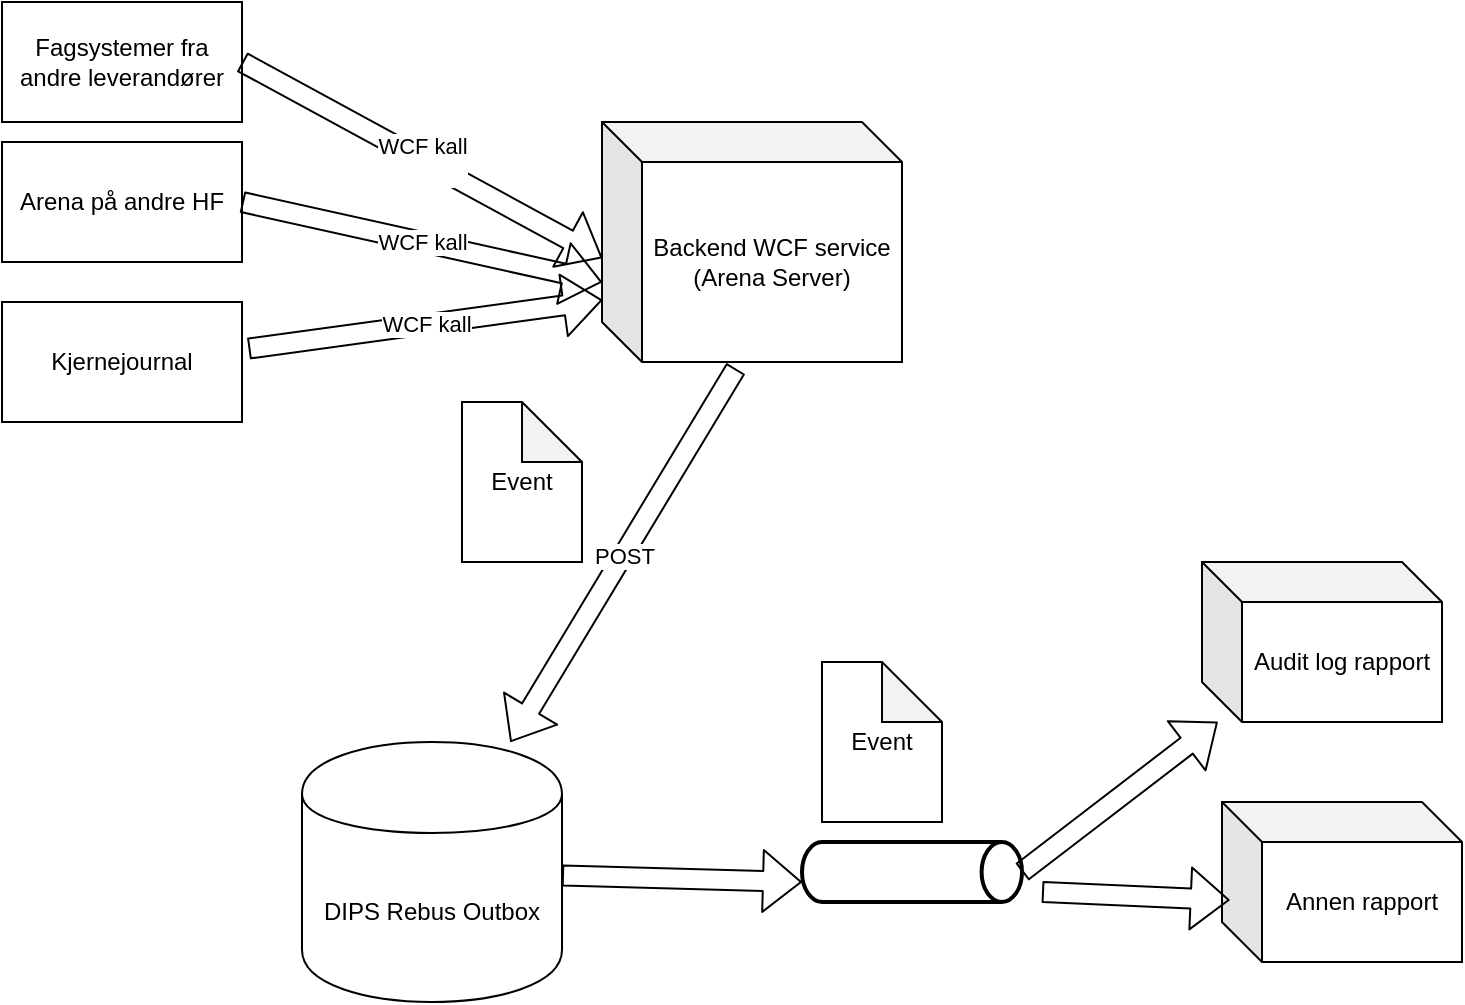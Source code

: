 <mxfile type="github" version="10.5.9"><diagram id="4iWcdcL3xoz4LUSBdURA" name="Page-1"><mxGraphModel grid="1" dx="1367" dy="792" gridSize="10" guides="1" tooltips="1" connect="1" arrows="1" fold="1" page="1" pageScale="1" pageWidth="827" pageHeight="1169" math="0" shadow="0"><root><mxCell id="0" /><mxCell id="1" parent="0" /><mxCell id="P2m4f_KI5gqb0KrRx3Tf-1" value="" parent="1" vertex="1" style="strokeWidth=2;html=1;shape=mxgraph.flowchart.direct_data;whiteSpace=wrap;"><mxGeometry as="geometry" height="30" width="110" y="450" x="470" /></mxCell><mxCell id="P2m4f_KI5gqb0KrRx3Tf-3" value="Backend WCF service (Arena Server)&lt;br&gt;" parent="1" vertex="1" style="shape=cube;whiteSpace=wrap;html=1;boundedLbl=1;backgroundOutline=1;darkOpacity=0.05;darkOpacity2=0.1;"><mxGeometry as="geometry" height="120" width="150" y="90" x="370" /></mxCell><mxCell id="P2m4f_KI5gqb0KrRx3Tf-5" value="DIPS Rebus Outbox" parent="1" vertex="1" style="shape=cylinder;whiteSpace=wrap;html=1;boundedLbl=1;backgroundOutline=1;"><mxGeometry as="geometry" height="130" width="130" y="400" x="220" /></mxCell><mxCell id="P2m4f_KI5gqb0KrRx3Tf-7" value="Event" parent="1" vertex="1" style="shape=note;whiteSpace=wrap;html=1;backgroundOutline=1;darkOpacity=0.05;"><mxGeometry as="geometry" height="80" width="60" y="360" x="480" /></mxCell><mxCell id="P2m4f_KI5gqb0KrRx3Tf-10" value="POST" parent="1" style="shape=flexArrow;endArrow=classic;html=1;exitX=0.446;exitY=1.027;exitDx=0;exitDy=0;exitPerimeter=0;" target="P2m4f_KI5gqb0KrRx3Tf-5" source="P2m4f_KI5gqb0KrRx3Tf-3" edge="1"><mxGeometry as="geometry" height="50" width="50" relative="1"><mxPoint as="sourcePoint" y="470" x="220" /><mxPoint as="targetPoint" y="420" x="270" /></mxGeometry></mxCell><mxCell id="P2m4f_KI5gqb0KrRx3Tf-11" value="Event" parent="1" vertex="1" style="shape=note;whiteSpace=wrap;html=1;backgroundOutline=1;darkOpacity=0.05;"><mxGeometry as="geometry" height="80" width="60" y="230" x="300" /></mxCell><mxCell id="P2m4f_KI5gqb0KrRx3Tf-12" value="" parent="1" style="shape=flexArrow;endArrow=classic;html=1;" source="P2m4f_KI5gqb0KrRx3Tf-5" edge="1"><mxGeometry as="geometry" height="50" width="50" relative="1"><mxPoint as="sourcePoint" y="600" x="170" /><mxPoint as="targetPoint" y="470" x="470" /></mxGeometry></mxCell><mxCell id="P2m4f_KI5gqb0KrRx3Tf-13" value="Fagsystemer fra andre leverandører&lt;br&gt;" parent="1" vertex="1" style="rounded=0;whiteSpace=wrap;html=1;"><mxGeometry as="geometry" height="60" width="120" y="30" x="70" /></mxCell><mxCell id="P2m4f_KI5gqb0KrRx3Tf-14" value="WCF kall&lt;br&gt;&lt;br&gt;" parent="1" style="shape=flexArrow;endArrow=classic;html=1;entryX=0.001;entryY=0.567;entryDx=0;entryDy=0;entryPerimeter=0;exitX=1;exitY=0.5;exitDx=0;exitDy=0;" target="P2m4f_KI5gqb0KrRx3Tf-3" source="P2m4f_KI5gqb0KrRx3Tf-13" edge="1"><mxGeometry as="geometry" height="50" width="50" relative="1"><mxPoint as="sourcePoint" y="600" x="70" /><mxPoint as="targetPoint" y="550" x="120" /></mxGeometry></mxCell><mxCell id="P2m4f_KI5gqb0KrRx3Tf-15" value="Arena på andre HF&lt;br&gt;" parent="1" vertex="1" style="rounded=0;whiteSpace=wrap;html=1;"><mxGeometry as="geometry" height="60" width="120" y="100" x="70" /></mxCell><mxCell id="P2m4f_KI5gqb0KrRx3Tf-16" value="WCF kall" parent="1" style="shape=flexArrow;endArrow=classic;html=1;exitX=1;exitY=0.5;exitDx=0;exitDy=0;" source="P2m4f_KI5gqb0KrRx3Tf-15" edge="1"><mxGeometry as="geometry" height="50" width="50" relative="1"><mxPoint as="sourcePoint" y="600" x="70" /><mxPoint as="targetPoint" y="170" x="370" /></mxGeometry></mxCell><mxCell id="P2m4f_KI5gqb0KrRx3Tf-17" value="Kjernejournal&lt;br&gt;" parent="1" vertex="1" style="rounded=0;whiteSpace=wrap;html=1;"><mxGeometry as="geometry" height="60" width="120" y="180" x="70" /></mxCell><mxCell id="P2m4f_KI5gqb0KrRx3Tf-20" value="WCF kall" parent="1" style="shape=flexArrow;endArrow=classic;html=1;entryX=0.001;entryY=0.742;entryDx=0;entryDy=0;entryPerimeter=0;exitX=1.027;exitY=0.388;exitDx=0;exitDy=0;exitPerimeter=0;" target="P2m4f_KI5gqb0KrRx3Tf-3" source="P2m4f_KI5gqb0KrRx3Tf-17" edge="1"><mxGeometry as="geometry" height="50" width="50" relative="1"><mxPoint as="sourcePoint" y="600" x="70" /><mxPoint as="targetPoint" y="550" x="120" /></mxGeometry></mxCell><mxCell id="P2m4f_KI5gqb0KrRx3Tf-21" value="Audit log rapport" parent="1" vertex="1" style="shape=cube;whiteSpace=wrap;html=1;boundedLbl=1;backgroundOutline=1;darkOpacity=0.05;darkOpacity2=0.1;"><mxGeometry as="geometry" height="80" width="120" y="310" x="670" /></mxCell><mxCell id="P2m4f_KI5gqb0KrRx3Tf-22" value="" parent="1" style="shape=flexArrow;endArrow=classic;html=1;exitX=1;exitY=0.5;exitDx=0;exitDy=0;exitPerimeter=0;" target="P2m4f_KI5gqb0KrRx3Tf-21" source="P2m4f_KI5gqb0KrRx3Tf-1" edge="1"><mxGeometry as="geometry" height="50" width="50" relative="1"><mxPoint as="sourcePoint" y="600" x="70" /><mxPoint as="targetPoint" y="550" x="120" /></mxGeometry></mxCell><mxCell id="P2m4f_KI5gqb0KrRx3Tf-23" value="Annen rapport&lt;br&gt;" parent="1" vertex="1" style="shape=cube;whiteSpace=wrap;html=1;boundedLbl=1;backgroundOutline=1;darkOpacity=0.05;darkOpacity2=0.1;"><mxGeometry as="geometry" height="80" width="120" y="430" x="680" /></mxCell><mxCell id="P2m4f_KI5gqb0KrRx3Tf-24" value="" parent="1" style="shape=flexArrow;endArrow=classic;html=1;exitX=1;exitY=0.5;exitDx=0;exitDy=0;exitPerimeter=0;entryX=0.032;entryY=0.613;entryDx=0;entryDy=0;entryPerimeter=0;" target="P2m4f_KI5gqb0KrRx3Tf-23" edge="1"><mxGeometry as="geometry" height="50" width="50" relative="1"><mxPoint as="sourcePoint" y="475" x="590" /><mxPoint as="targetPoint" y="400" x="687.826" /></mxGeometry></mxCell></root></mxGraphModel></diagram></mxfile>
